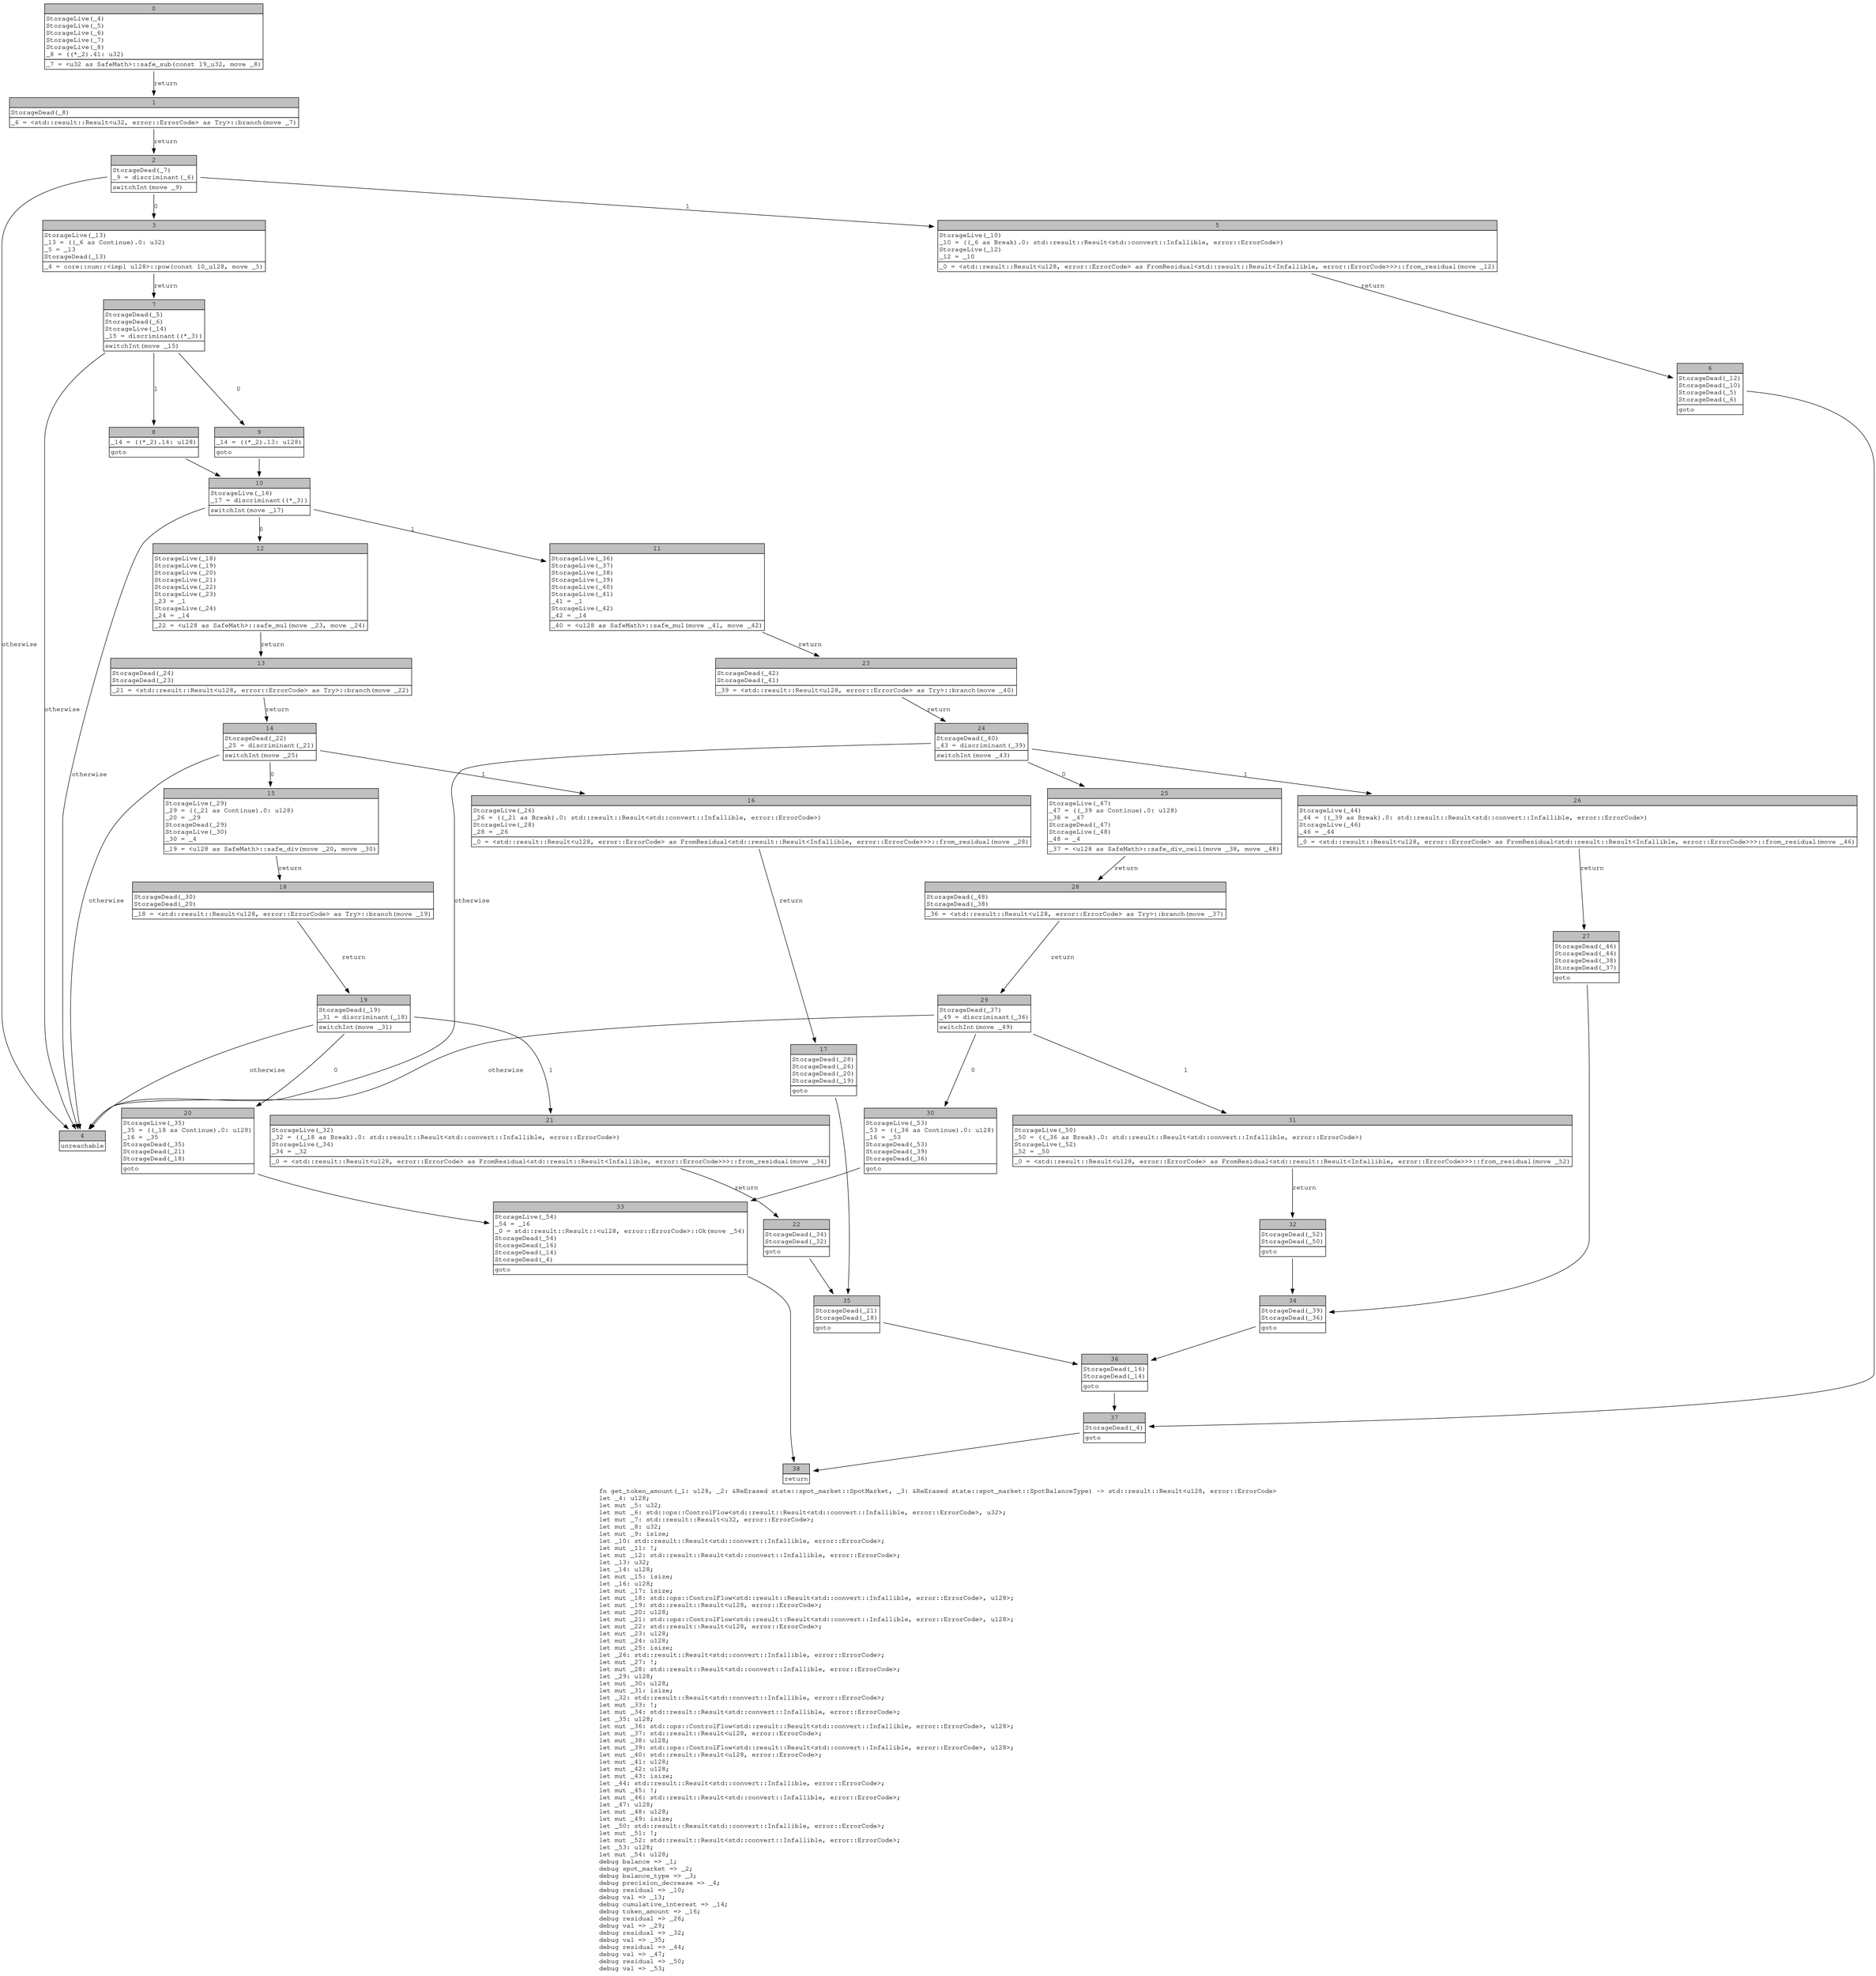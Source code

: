 digraph Mir_0_2787 {
    graph [fontname="Courier, monospace"];
    node [fontname="Courier, monospace"];
    edge [fontname="Courier, monospace"];
    label=<fn get_token_amount(_1: u128, _2: &amp;ReErased state::spot_market::SpotMarket, _3: &amp;ReErased state::spot_market::SpotBalanceType) -&gt; std::result::Result&lt;u128, error::ErrorCode&gt;<br align="left"/>let _4: u128;<br align="left"/>let mut _5: u32;<br align="left"/>let mut _6: std::ops::ControlFlow&lt;std::result::Result&lt;std::convert::Infallible, error::ErrorCode&gt;, u32&gt;;<br align="left"/>let mut _7: std::result::Result&lt;u32, error::ErrorCode&gt;;<br align="left"/>let mut _8: u32;<br align="left"/>let mut _9: isize;<br align="left"/>let _10: std::result::Result&lt;std::convert::Infallible, error::ErrorCode&gt;;<br align="left"/>let mut _11: !;<br align="left"/>let mut _12: std::result::Result&lt;std::convert::Infallible, error::ErrorCode&gt;;<br align="left"/>let _13: u32;<br align="left"/>let _14: u128;<br align="left"/>let mut _15: isize;<br align="left"/>let _16: u128;<br align="left"/>let mut _17: isize;<br align="left"/>let mut _18: std::ops::ControlFlow&lt;std::result::Result&lt;std::convert::Infallible, error::ErrorCode&gt;, u128&gt;;<br align="left"/>let mut _19: std::result::Result&lt;u128, error::ErrorCode&gt;;<br align="left"/>let mut _20: u128;<br align="left"/>let mut _21: std::ops::ControlFlow&lt;std::result::Result&lt;std::convert::Infallible, error::ErrorCode&gt;, u128&gt;;<br align="left"/>let mut _22: std::result::Result&lt;u128, error::ErrorCode&gt;;<br align="left"/>let mut _23: u128;<br align="left"/>let mut _24: u128;<br align="left"/>let mut _25: isize;<br align="left"/>let _26: std::result::Result&lt;std::convert::Infallible, error::ErrorCode&gt;;<br align="left"/>let mut _27: !;<br align="left"/>let mut _28: std::result::Result&lt;std::convert::Infallible, error::ErrorCode&gt;;<br align="left"/>let _29: u128;<br align="left"/>let mut _30: u128;<br align="left"/>let mut _31: isize;<br align="left"/>let _32: std::result::Result&lt;std::convert::Infallible, error::ErrorCode&gt;;<br align="left"/>let mut _33: !;<br align="left"/>let mut _34: std::result::Result&lt;std::convert::Infallible, error::ErrorCode&gt;;<br align="left"/>let _35: u128;<br align="left"/>let mut _36: std::ops::ControlFlow&lt;std::result::Result&lt;std::convert::Infallible, error::ErrorCode&gt;, u128&gt;;<br align="left"/>let mut _37: std::result::Result&lt;u128, error::ErrorCode&gt;;<br align="left"/>let mut _38: u128;<br align="left"/>let mut _39: std::ops::ControlFlow&lt;std::result::Result&lt;std::convert::Infallible, error::ErrorCode&gt;, u128&gt;;<br align="left"/>let mut _40: std::result::Result&lt;u128, error::ErrorCode&gt;;<br align="left"/>let mut _41: u128;<br align="left"/>let mut _42: u128;<br align="left"/>let mut _43: isize;<br align="left"/>let _44: std::result::Result&lt;std::convert::Infallible, error::ErrorCode&gt;;<br align="left"/>let mut _45: !;<br align="left"/>let mut _46: std::result::Result&lt;std::convert::Infallible, error::ErrorCode&gt;;<br align="left"/>let _47: u128;<br align="left"/>let mut _48: u128;<br align="left"/>let mut _49: isize;<br align="left"/>let _50: std::result::Result&lt;std::convert::Infallible, error::ErrorCode&gt;;<br align="left"/>let mut _51: !;<br align="left"/>let mut _52: std::result::Result&lt;std::convert::Infallible, error::ErrorCode&gt;;<br align="left"/>let _53: u128;<br align="left"/>let mut _54: u128;<br align="left"/>debug balance =&gt; _1;<br align="left"/>debug spot_market =&gt; _2;<br align="left"/>debug balance_type =&gt; _3;<br align="left"/>debug precision_decrease =&gt; _4;<br align="left"/>debug residual =&gt; _10;<br align="left"/>debug val =&gt; _13;<br align="left"/>debug cumulative_interest =&gt; _14;<br align="left"/>debug token_amount =&gt; _16;<br align="left"/>debug residual =&gt; _26;<br align="left"/>debug val =&gt; _29;<br align="left"/>debug residual =&gt; _32;<br align="left"/>debug val =&gt; _35;<br align="left"/>debug residual =&gt; _44;<br align="left"/>debug val =&gt; _47;<br align="left"/>debug residual =&gt; _50;<br align="left"/>debug val =&gt; _53;<br align="left"/>>;
    bb0__0_2787 [shape="none", label=<<table border="0" cellborder="1" cellspacing="0"><tr><td bgcolor="gray" align="center" colspan="1">0</td></tr><tr><td align="left" balign="left">StorageLive(_4)<br/>StorageLive(_5)<br/>StorageLive(_6)<br/>StorageLive(_7)<br/>StorageLive(_8)<br/>_8 = ((*_2).41: u32)<br/></td></tr><tr><td align="left">_7 = &lt;u32 as SafeMath&gt;::safe_sub(const 19_u32, move _8)</td></tr></table>>];
    bb1__0_2787 [shape="none", label=<<table border="0" cellborder="1" cellspacing="0"><tr><td bgcolor="gray" align="center" colspan="1">1</td></tr><tr><td align="left" balign="left">StorageDead(_8)<br/></td></tr><tr><td align="left">_6 = &lt;std::result::Result&lt;u32, error::ErrorCode&gt; as Try&gt;::branch(move _7)</td></tr></table>>];
    bb2__0_2787 [shape="none", label=<<table border="0" cellborder="1" cellspacing="0"><tr><td bgcolor="gray" align="center" colspan="1">2</td></tr><tr><td align="left" balign="left">StorageDead(_7)<br/>_9 = discriminant(_6)<br/></td></tr><tr><td align="left">switchInt(move _9)</td></tr></table>>];
    bb3__0_2787 [shape="none", label=<<table border="0" cellborder="1" cellspacing="0"><tr><td bgcolor="gray" align="center" colspan="1">3</td></tr><tr><td align="left" balign="left">StorageLive(_13)<br/>_13 = ((_6 as Continue).0: u32)<br/>_5 = _13<br/>StorageDead(_13)<br/></td></tr><tr><td align="left">_4 = core::num::&lt;impl u128&gt;::pow(const 10_u128, move _5)</td></tr></table>>];
    bb4__0_2787 [shape="none", label=<<table border="0" cellborder="1" cellspacing="0"><tr><td bgcolor="gray" align="center" colspan="1">4</td></tr><tr><td align="left">unreachable</td></tr></table>>];
    bb5__0_2787 [shape="none", label=<<table border="0" cellborder="1" cellspacing="0"><tr><td bgcolor="gray" align="center" colspan="1">5</td></tr><tr><td align="left" balign="left">StorageLive(_10)<br/>_10 = ((_6 as Break).0: std::result::Result&lt;std::convert::Infallible, error::ErrorCode&gt;)<br/>StorageLive(_12)<br/>_12 = _10<br/></td></tr><tr><td align="left">_0 = &lt;std::result::Result&lt;u128, error::ErrorCode&gt; as FromResidual&lt;std::result::Result&lt;Infallible, error::ErrorCode&gt;&gt;&gt;::from_residual(move _12)</td></tr></table>>];
    bb6__0_2787 [shape="none", label=<<table border="0" cellborder="1" cellspacing="0"><tr><td bgcolor="gray" align="center" colspan="1">6</td></tr><tr><td align="left" balign="left">StorageDead(_12)<br/>StorageDead(_10)<br/>StorageDead(_5)<br/>StorageDead(_6)<br/></td></tr><tr><td align="left">goto</td></tr></table>>];
    bb7__0_2787 [shape="none", label=<<table border="0" cellborder="1" cellspacing="0"><tr><td bgcolor="gray" align="center" colspan="1">7</td></tr><tr><td align="left" balign="left">StorageDead(_5)<br/>StorageDead(_6)<br/>StorageLive(_14)<br/>_15 = discriminant((*_3))<br/></td></tr><tr><td align="left">switchInt(move _15)</td></tr></table>>];
    bb8__0_2787 [shape="none", label=<<table border="0" cellborder="1" cellspacing="0"><tr><td bgcolor="gray" align="center" colspan="1">8</td></tr><tr><td align="left" balign="left">_14 = ((*_2).14: u128)<br/></td></tr><tr><td align="left">goto</td></tr></table>>];
    bb9__0_2787 [shape="none", label=<<table border="0" cellborder="1" cellspacing="0"><tr><td bgcolor="gray" align="center" colspan="1">9</td></tr><tr><td align="left" balign="left">_14 = ((*_2).13: u128)<br/></td></tr><tr><td align="left">goto</td></tr></table>>];
    bb10__0_2787 [shape="none", label=<<table border="0" cellborder="1" cellspacing="0"><tr><td bgcolor="gray" align="center" colspan="1">10</td></tr><tr><td align="left" balign="left">StorageLive(_16)<br/>_17 = discriminant((*_3))<br/></td></tr><tr><td align="left">switchInt(move _17)</td></tr></table>>];
    bb11__0_2787 [shape="none", label=<<table border="0" cellborder="1" cellspacing="0"><tr><td bgcolor="gray" align="center" colspan="1">11</td></tr><tr><td align="left" balign="left">StorageLive(_36)<br/>StorageLive(_37)<br/>StorageLive(_38)<br/>StorageLive(_39)<br/>StorageLive(_40)<br/>StorageLive(_41)<br/>_41 = _1<br/>StorageLive(_42)<br/>_42 = _14<br/></td></tr><tr><td align="left">_40 = &lt;u128 as SafeMath&gt;::safe_mul(move _41, move _42)</td></tr></table>>];
    bb12__0_2787 [shape="none", label=<<table border="0" cellborder="1" cellspacing="0"><tr><td bgcolor="gray" align="center" colspan="1">12</td></tr><tr><td align="left" balign="left">StorageLive(_18)<br/>StorageLive(_19)<br/>StorageLive(_20)<br/>StorageLive(_21)<br/>StorageLive(_22)<br/>StorageLive(_23)<br/>_23 = _1<br/>StorageLive(_24)<br/>_24 = _14<br/></td></tr><tr><td align="left">_22 = &lt;u128 as SafeMath&gt;::safe_mul(move _23, move _24)</td></tr></table>>];
    bb13__0_2787 [shape="none", label=<<table border="0" cellborder="1" cellspacing="0"><tr><td bgcolor="gray" align="center" colspan="1">13</td></tr><tr><td align="left" balign="left">StorageDead(_24)<br/>StorageDead(_23)<br/></td></tr><tr><td align="left">_21 = &lt;std::result::Result&lt;u128, error::ErrorCode&gt; as Try&gt;::branch(move _22)</td></tr></table>>];
    bb14__0_2787 [shape="none", label=<<table border="0" cellborder="1" cellspacing="0"><tr><td bgcolor="gray" align="center" colspan="1">14</td></tr><tr><td align="left" balign="left">StorageDead(_22)<br/>_25 = discriminant(_21)<br/></td></tr><tr><td align="left">switchInt(move _25)</td></tr></table>>];
    bb15__0_2787 [shape="none", label=<<table border="0" cellborder="1" cellspacing="0"><tr><td bgcolor="gray" align="center" colspan="1">15</td></tr><tr><td align="left" balign="left">StorageLive(_29)<br/>_29 = ((_21 as Continue).0: u128)<br/>_20 = _29<br/>StorageDead(_29)<br/>StorageLive(_30)<br/>_30 = _4<br/></td></tr><tr><td align="left">_19 = &lt;u128 as SafeMath&gt;::safe_div(move _20, move _30)</td></tr></table>>];
    bb16__0_2787 [shape="none", label=<<table border="0" cellborder="1" cellspacing="0"><tr><td bgcolor="gray" align="center" colspan="1">16</td></tr><tr><td align="left" balign="left">StorageLive(_26)<br/>_26 = ((_21 as Break).0: std::result::Result&lt;std::convert::Infallible, error::ErrorCode&gt;)<br/>StorageLive(_28)<br/>_28 = _26<br/></td></tr><tr><td align="left">_0 = &lt;std::result::Result&lt;u128, error::ErrorCode&gt; as FromResidual&lt;std::result::Result&lt;Infallible, error::ErrorCode&gt;&gt;&gt;::from_residual(move _28)</td></tr></table>>];
    bb17__0_2787 [shape="none", label=<<table border="0" cellborder="1" cellspacing="0"><tr><td bgcolor="gray" align="center" colspan="1">17</td></tr><tr><td align="left" balign="left">StorageDead(_28)<br/>StorageDead(_26)<br/>StorageDead(_20)<br/>StorageDead(_19)<br/></td></tr><tr><td align="left">goto</td></tr></table>>];
    bb18__0_2787 [shape="none", label=<<table border="0" cellborder="1" cellspacing="0"><tr><td bgcolor="gray" align="center" colspan="1">18</td></tr><tr><td align="left" balign="left">StorageDead(_30)<br/>StorageDead(_20)<br/></td></tr><tr><td align="left">_18 = &lt;std::result::Result&lt;u128, error::ErrorCode&gt; as Try&gt;::branch(move _19)</td></tr></table>>];
    bb19__0_2787 [shape="none", label=<<table border="0" cellborder="1" cellspacing="0"><tr><td bgcolor="gray" align="center" colspan="1">19</td></tr><tr><td align="left" balign="left">StorageDead(_19)<br/>_31 = discriminant(_18)<br/></td></tr><tr><td align="left">switchInt(move _31)</td></tr></table>>];
    bb20__0_2787 [shape="none", label=<<table border="0" cellborder="1" cellspacing="0"><tr><td bgcolor="gray" align="center" colspan="1">20</td></tr><tr><td align="left" balign="left">StorageLive(_35)<br/>_35 = ((_18 as Continue).0: u128)<br/>_16 = _35<br/>StorageDead(_35)<br/>StorageDead(_21)<br/>StorageDead(_18)<br/></td></tr><tr><td align="left">goto</td></tr></table>>];
    bb21__0_2787 [shape="none", label=<<table border="0" cellborder="1" cellspacing="0"><tr><td bgcolor="gray" align="center" colspan="1">21</td></tr><tr><td align="left" balign="left">StorageLive(_32)<br/>_32 = ((_18 as Break).0: std::result::Result&lt;std::convert::Infallible, error::ErrorCode&gt;)<br/>StorageLive(_34)<br/>_34 = _32<br/></td></tr><tr><td align="left">_0 = &lt;std::result::Result&lt;u128, error::ErrorCode&gt; as FromResidual&lt;std::result::Result&lt;Infallible, error::ErrorCode&gt;&gt;&gt;::from_residual(move _34)</td></tr></table>>];
    bb22__0_2787 [shape="none", label=<<table border="0" cellborder="1" cellspacing="0"><tr><td bgcolor="gray" align="center" colspan="1">22</td></tr><tr><td align="left" balign="left">StorageDead(_34)<br/>StorageDead(_32)<br/></td></tr><tr><td align="left">goto</td></tr></table>>];
    bb23__0_2787 [shape="none", label=<<table border="0" cellborder="1" cellspacing="0"><tr><td bgcolor="gray" align="center" colspan="1">23</td></tr><tr><td align="left" balign="left">StorageDead(_42)<br/>StorageDead(_41)<br/></td></tr><tr><td align="left">_39 = &lt;std::result::Result&lt;u128, error::ErrorCode&gt; as Try&gt;::branch(move _40)</td></tr></table>>];
    bb24__0_2787 [shape="none", label=<<table border="0" cellborder="1" cellspacing="0"><tr><td bgcolor="gray" align="center" colspan="1">24</td></tr><tr><td align="left" balign="left">StorageDead(_40)<br/>_43 = discriminant(_39)<br/></td></tr><tr><td align="left">switchInt(move _43)</td></tr></table>>];
    bb25__0_2787 [shape="none", label=<<table border="0" cellborder="1" cellspacing="0"><tr><td bgcolor="gray" align="center" colspan="1">25</td></tr><tr><td align="left" balign="left">StorageLive(_47)<br/>_47 = ((_39 as Continue).0: u128)<br/>_38 = _47<br/>StorageDead(_47)<br/>StorageLive(_48)<br/>_48 = _4<br/></td></tr><tr><td align="left">_37 = &lt;u128 as SafeMath&gt;::safe_div_ceil(move _38, move _48)</td></tr></table>>];
    bb26__0_2787 [shape="none", label=<<table border="0" cellborder="1" cellspacing="0"><tr><td bgcolor="gray" align="center" colspan="1">26</td></tr><tr><td align="left" balign="left">StorageLive(_44)<br/>_44 = ((_39 as Break).0: std::result::Result&lt;std::convert::Infallible, error::ErrorCode&gt;)<br/>StorageLive(_46)<br/>_46 = _44<br/></td></tr><tr><td align="left">_0 = &lt;std::result::Result&lt;u128, error::ErrorCode&gt; as FromResidual&lt;std::result::Result&lt;Infallible, error::ErrorCode&gt;&gt;&gt;::from_residual(move _46)</td></tr></table>>];
    bb27__0_2787 [shape="none", label=<<table border="0" cellborder="1" cellspacing="0"><tr><td bgcolor="gray" align="center" colspan="1">27</td></tr><tr><td align="left" balign="left">StorageDead(_46)<br/>StorageDead(_44)<br/>StorageDead(_38)<br/>StorageDead(_37)<br/></td></tr><tr><td align="left">goto</td></tr></table>>];
    bb28__0_2787 [shape="none", label=<<table border="0" cellborder="1" cellspacing="0"><tr><td bgcolor="gray" align="center" colspan="1">28</td></tr><tr><td align="left" balign="left">StorageDead(_48)<br/>StorageDead(_38)<br/></td></tr><tr><td align="left">_36 = &lt;std::result::Result&lt;u128, error::ErrorCode&gt; as Try&gt;::branch(move _37)</td></tr></table>>];
    bb29__0_2787 [shape="none", label=<<table border="0" cellborder="1" cellspacing="0"><tr><td bgcolor="gray" align="center" colspan="1">29</td></tr><tr><td align="left" balign="left">StorageDead(_37)<br/>_49 = discriminant(_36)<br/></td></tr><tr><td align="left">switchInt(move _49)</td></tr></table>>];
    bb30__0_2787 [shape="none", label=<<table border="0" cellborder="1" cellspacing="0"><tr><td bgcolor="gray" align="center" colspan="1">30</td></tr><tr><td align="left" balign="left">StorageLive(_53)<br/>_53 = ((_36 as Continue).0: u128)<br/>_16 = _53<br/>StorageDead(_53)<br/>StorageDead(_39)<br/>StorageDead(_36)<br/></td></tr><tr><td align="left">goto</td></tr></table>>];
    bb31__0_2787 [shape="none", label=<<table border="0" cellborder="1" cellspacing="0"><tr><td bgcolor="gray" align="center" colspan="1">31</td></tr><tr><td align="left" balign="left">StorageLive(_50)<br/>_50 = ((_36 as Break).0: std::result::Result&lt;std::convert::Infallible, error::ErrorCode&gt;)<br/>StorageLive(_52)<br/>_52 = _50<br/></td></tr><tr><td align="left">_0 = &lt;std::result::Result&lt;u128, error::ErrorCode&gt; as FromResidual&lt;std::result::Result&lt;Infallible, error::ErrorCode&gt;&gt;&gt;::from_residual(move _52)</td></tr></table>>];
    bb32__0_2787 [shape="none", label=<<table border="0" cellborder="1" cellspacing="0"><tr><td bgcolor="gray" align="center" colspan="1">32</td></tr><tr><td align="left" balign="left">StorageDead(_52)<br/>StorageDead(_50)<br/></td></tr><tr><td align="left">goto</td></tr></table>>];
    bb33__0_2787 [shape="none", label=<<table border="0" cellborder="1" cellspacing="0"><tr><td bgcolor="gray" align="center" colspan="1">33</td></tr><tr><td align="left" balign="left">StorageLive(_54)<br/>_54 = _16<br/>_0 = std::result::Result::&lt;u128, error::ErrorCode&gt;::Ok(move _54)<br/>StorageDead(_54)<br/>StorageDead(_16)<br/>StorageDead(_14)<br/>StorageDead(_4)<br/></td></tr><tr><td align="left">goto</td></tr></table>>];
    bb34__0_2787 [shape="none", label=<<table border="0" cellborder="1" cellspacing="0"><tr><td bgcolor="gray" align="center" colspan="1">34</td></tr><tr><td align="left" balign="left">StorageDead(_39)<br/>StorageDead(_36)<br/></td></tr><tr><td align="left">goto</td></tr></table>>];
    bb35__0_2787 [shape="none", label=<<table border="0" cellborder="1" cellspacing="0"><tr><td bgcolor="gray" align="center" colspan="1">35</td></tr><tr><td align="left" balign="left">StorageDead(_21)<br/>StorageDead(_18)<br/></td></tr><tr><td align="left">goto</td></tr></table>>];
    bb36__0_2787 [shape="none", label=<<table border="0" cellborder="1" cellspacing="0"><tr><td bgcolor="gray" align="center" colspan="1">36</td></tr><tr><td align="left" balign="left">StorageDead(_16)<br/>StorageDead(_14)<br/></td></tr><tr><td align="left">goto</td></tr></table>>];
    bb37__0_2787 [shape="none", label=<<table border="0" cellborder="1" cellspacing="0"><tr><td bgcolor="gray" align="center" colspan="1">37</td></tr><tr><td align="left" balign="left">StorageDead(_4)<br/></td></tr><tr><td align="left">goto</td></tr></table>>];
    bb38__0_2787 [shape="none", label=<<table border="0" cellborder="1" cellspacing="0"><tr><td bgcolor="gray" align="center" colspan="1">38</td></tr><tr><td align="left">return</td></tr></table>>];
    bb0__0_2787 -> bb1__0_2787 [label="return"];
    bb1__0_2787 -> bb2__0_2787 [label="return"];
    bb2__0_2787 -> bb3__0_2787 [label="0"];
    bb2__0_2787 -> bb5__0_2787 [label="1"];
    bb2__0_2787 -> bb4__0_2787 [label="otherwise"];
    bb3__0_2787 -> bb7__0_2787 [label="return"];
    bb5__0_2787 -> bb6__0_2787 [label="return"];
    bb6__0_2787 -> bb37__0_2787 [label=""];
    bb7__0_2787 -> bb9__0_2787 [label="0"];
    bb7__0_2787 -> bb8__0_2787 [label="1"];
    bb7__0_2787 -> bb4__0_2787 [label="otherwise"];
    bb8__0_2787 -> bb10__0_2787 [label=""];
    bb9__0_2787 -> bb10__0_2787 [label=""];
    bb10__0_2787 -> bb12__0_2787 [label="0"];
    bb10__0_2787 -> bb11__0_2787 [label="1"];
    bb10__0_2787 -> bb4__0_2787 [label="otherwise"];
    bb11__0_2787 -> bb23__0_2787 [label="return"];
    bb12__0_2787 -> bb13__0_2787 [label="return"];
    bb13__0_2787 -> bb14__0_2787 [label="return"];
    bb14__0_2787 -> bb15__0_2787 [label="0"];
    bb14__0_2787 -> bb16__0_2787 [label="1"];
    bb14__0_2787 -> bb4__0_2787 [label="otherwise"];
    bb15__0_2787 -> bb18__0_2787 [label="return"];
    bb16__0_2787 -> bb17__0_2787 [label="return"];
    bb17__0_2787 -> bb35__0_2787 [label=""];
    bb18__0_2787 -> bb19__0_2787 [label="return"];
    bb19__0_2787 -> bb20__0_2787 [label="0"];
    bb19__0_2787 -> bb21__0_2787 [label="1"];
    bb19__0_2787 -> bb4__0_2787 [label="otherwise"];
    bb20__0_2787 -> bb33__0_2787 [label=""];
    bb21__0_2787 -> bb22__0_2787 [label="return"];
    bb22__0_2787 -> bb35__0_2787 [label=""];
    bb23__0_2787 -> bb24__0_2787 [label="return"];
    bb24__0_2787 -> bb25__0_2787 [label="0"];
    bb24__0_2787 -> bb26__0_2787 [label="1"];
    bb24__0_2787 -> bb4__0_2787 [label="otherwise"];
    bb25__0_2787 -> bb28__0_2787 [label="return"];
    bb26__0_2787 -> bb27__0_2787 [label="return"];
    bb27__0_2787 -> bb34__0_2787 [label=""];
    bb28__0_2787 -> bb29__0_2787 [label="return"];
    bb29__0_2787 -> bb30__0_2787 [label="0"];
    bb29__0_2787 -> bb31__0_2787 [label="1"];
    bb29__0_2787 -> bb4__0_2787 [label="otherwise"];
    bb30__0_2787 -> bb33__0_2787 [label=""];
    bb31__0_2787 -> bb32__0_2787 [label="return"];
    bb32__0_2787 -> bb34__0_2787 [label=""];
    bb33__0_2787 -> bb38__0_2787 [label=""];
    bb34__0_2787 -> bb36__0_2787 [label=""];
    bb35__0_2787 -> bb36__0_2787 [label=""];
    bb36__0_2787 -> bb37__0_2787 [label=""];
    bb37__0_2787 -> bb38__0_2787 [label=""];
}
